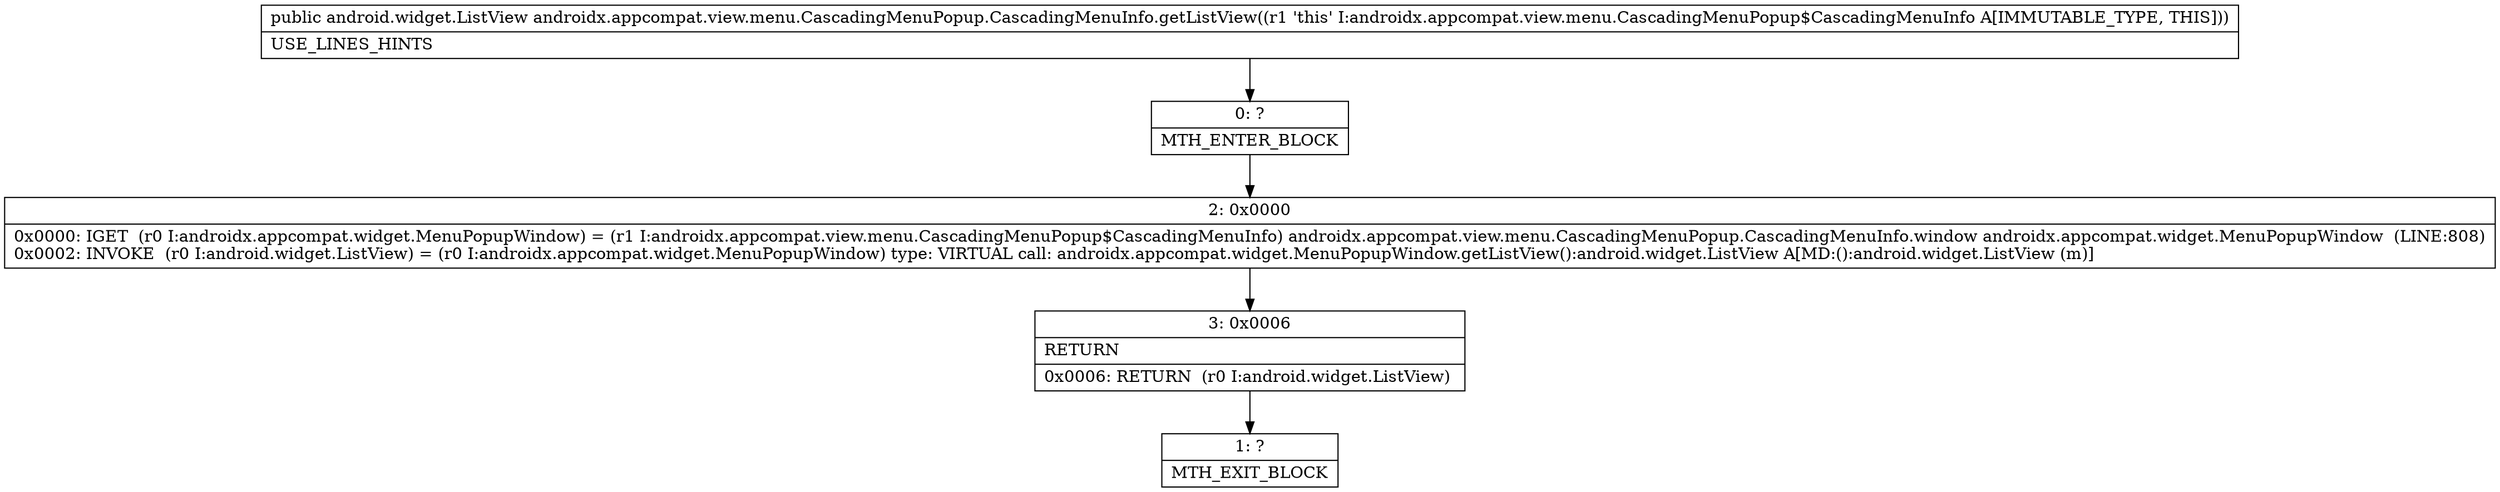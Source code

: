 digraph "CFG forandroidx.appcompat.view.menu.CascadingMenuPopup.CascadingMenuInfo.getListView()Landroid\/widget\/ListView;" {
Node_0 [shape=record,label="{0\:\ ?|MTH_ENTER_BLOCK\l}"];
Node_2 [shape=record,label="{2\:\ 0x0000|0x0000: IGET  (r0 I:androidx.appcompat.widget.MenuPopupWindow) = (r1 I:androidx.appcompat.view.menu.CascadingMenuPopup$CascadingMenuInfo) androidx.appcompat.view.menu.CascadingMenuPopup.CascadingMenuInfo.window androidx.appcompat.widget.MenuPopupWindow  (LINE:808)\l0x0002: INVOKE  (r0 I:android.widget.ListView) = (r0 I:androidx.appcompat.widget.MenuPopupWindow) type: VIRTUAL call: androidx.appcompat.widget.MenuPopupWindow.getListView():android.widget.ListView A[MD:():android.widget.ListView (m)]\l}"];
Node_3 [shape=record,label="{3\:\ 0x0006|RETURN\l|0x0006: RETURN  (r0 I:android.widget.ListView) \l}"];
Node_1 [shape=record,label="{1\:\ ?|MTH_EXIT_BLOCK\l}"];
MethodNode[shape=record,label="{public android.widget.ListView androidx.appcompat.view.menu.CascadingMenuPopup.CascadingMenuInfo.getListView((r1 'this' I:androidx.appcompat.view.menu.CascadingMenuPopup$CascadingMenuInfo A[IMMUTABLE_TYPE, THIS]))  | USE_LINES_HINTS\l}"];
MethodNode -> Node_0;Node_0 -> Node_2;
Node_2 -> Node_3;
Node_3 -> Node_1;
}

